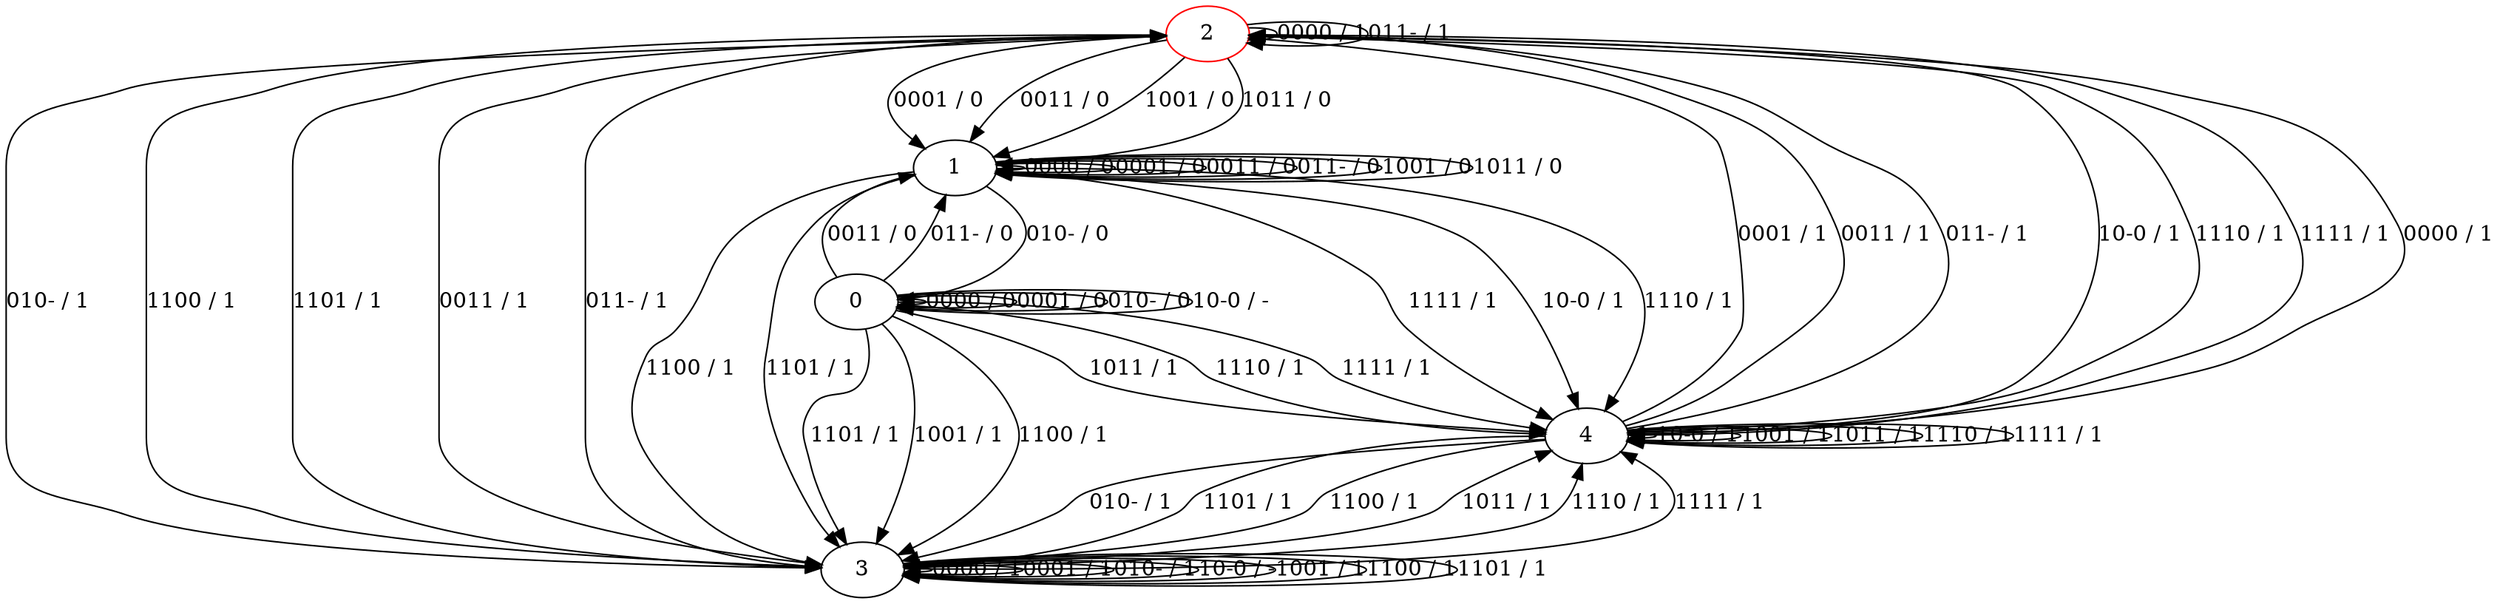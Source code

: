 digraph {
2 [color="red"]
0
1
3
4
2 -> 2 [label="0000 / 1"]
2 -> 1 [label="0001 / 0"]
2 -> 1 [label="0011 / 0"]
2 -> 3 [label="010- / 1"]
2 -> 2 [label="011- / 1"]
2 -> 4 [label="10-0 / 1"]
2 -> 1 [label="1001 / 0"]
2 -> 1 [label="1011 / 0"]
2 -> 3 [label="1100 / 1"]
2 -> 3 [label="1101 / 1"]
2 -> 4 [label="1110 / 1"]
2 -> 4 [label="1111 / 1"]
0 -> 0 [label="0000 / 0"]
0 -> 0 [label="0001 / 0"]
0 -> 1 [label="0011 / 0"]
0 -> 0 [label="010- / 0"]
0 -> 1 [label="011- / 0"]
0 -> 0 [label="10-0 / -"]
0 -> 3 [label="1001 / 1"]
0 -> 4 [label="1011 / 1"]
0 -> 3 [label="1100 / 1"]
0 -> 3 [label="1101 / 1"]
0 -> 4 [label="1110 / 1"]
0 -> 4 [label="1111 / 1"]
1 -> 1 [label="0000 / 0"]
1 -> 1 [label="0001 / 0"]
1 -> 1 [label="0011 / 0"]
1 -> 0 [label="010- / 0"]
1 -> 1 [label="011- / 0"]
1 -> 4 [label="10-0 / 1"]
1 -> 1 [label="1001 / 0"]
1 -> 1 [label="1011 / 0"]
1 -> 3 [label="1100 / 1"]
1 -> 3 [label="1101 / 1"]
1 -> 4 [label="1110 / 1"]
1 -> 4 [label="1111 / 1"]
3 -> 3 [label="0000 / 1"]
3 -> 3 [label="0001 / 1"]
3 -> 2 [label="0011 / 1"]
3 -> 3 [label="010- / 1"]
3 -> 2 [label="011- / 1"]
3 -> 3 [label="10-0 / -"]
3 -> 3 [label="1001 / 1"]
3 -> 4 [label="1011 / 1"]
3 -> 3 [label="1100 / 1"]
3 -> 3 [label="1101 / 1"]
3 -> 4 [label="1110 / 1"]
3 -> 4 [label="1111 / 1"]
4 -> 2 [label="0000 / 1"]
4 -> 2 [label="0001 / 1"]
4 -> 2 [label="0011 / 1"]
4 -> 3 [label="010- / 1"]
4 -> 2 [label="011- / 1"]
4 -> 4 [label="10-0 / 1"]
4 -> 4 [label="1001 / 1"]
4 -> 4 [label="1011 / 1"]
4 -> 3 [label="1100 / 1"]
4 -> 3 [label="1101 / 1"]
4 -> 4 [label="1110 / 1"]
4 -> 4 [label="1111 / 1"]
}
